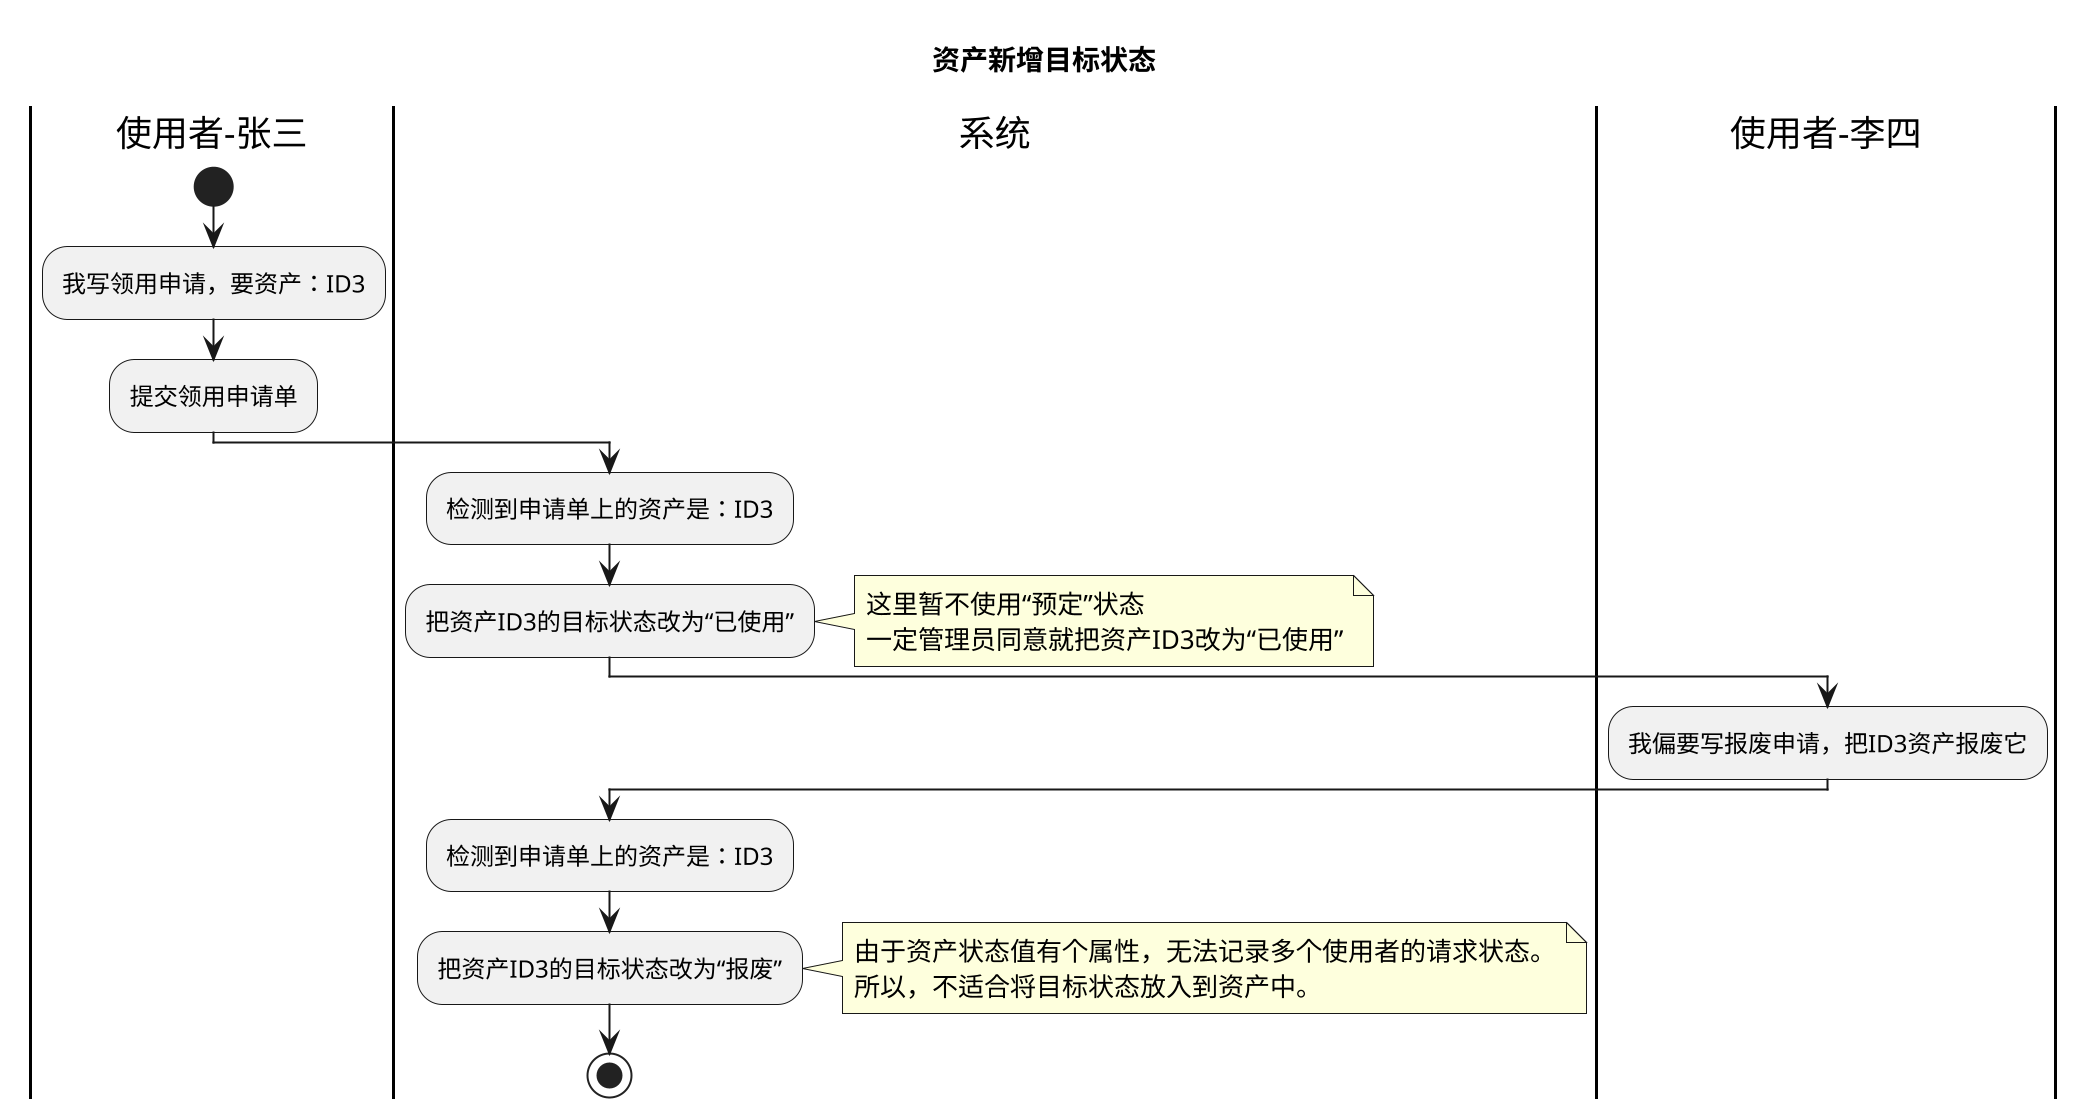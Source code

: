 @startuml
scale 2
title 资产新增目标状态

|使用者-张三|
start
:我写领用申请，要资产：ID3;
:提交领用申请单;

    |系统|
    :检测到申请单上的资产是：ID3;
    :把资产ID3的目标状态改为“已使用”;
    note right
     这里暂不使用“预定”状态
     一定管理员同意就把资产ID3改为“已使用”
    end note
|使用者-李四|
:我偏要写报废申请，把ID3资产报废它;

    |系统|
    :检测到申请单上的资产是：ID3;
    :把资产ID3的目标状态改为“报废”;
    note right
        由于资产状态值有个属性，无法记录多个使用者的请求状态。
        所以，不适合将目标状态放入到资产中。
    end note
stop
@enduml